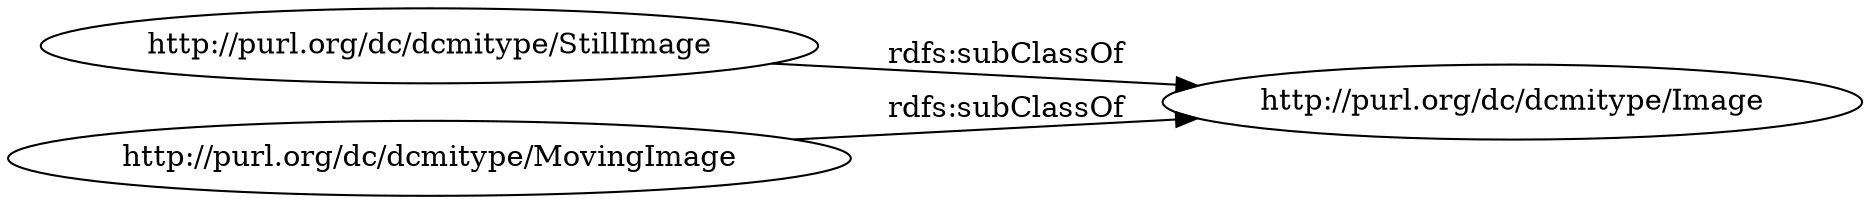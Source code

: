 digraph ar2dtool_diagram { 
rankdir=LR;
size="1000"
	"http://purl.org/dc/dcmitype/StillImage" -> "http://purl.org/dc/dcmitype/Image" [ label = "rdfs:subClassOf" ];
	"http://purl.org/dc/dcmitype/MovingImage" -> "http://purl.org/dc/dcmitype/Image" [ label = "rdfs:subClassOf" ];

}
